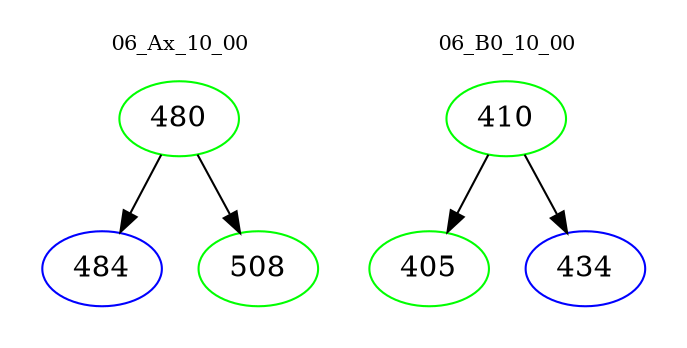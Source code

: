 digraph{
subgraph cluster_0 {
color = white
label = "06_Ax_10_00";
fontsize=10;
T0_480 [label="480", color="green"]
T0_480 -> T0_484 [color="black"]
T0_484 [label="484", color="blue"]
T0_480 -> T0_508 [color="black"]
T0_508 [label="508", color="green"]
}
subgraph cluster_1 {
color = white
label = "06_B0_10_00";
fontsize=10;
T1_410 [label="410", color="green"]
T1_410 -> T1_405 [color="black"]
T1_405 [label="405", color="green"]
T1_410 -> T1_434 [color="black"]
T1_434 [label="434", color="blue"]
}
}
